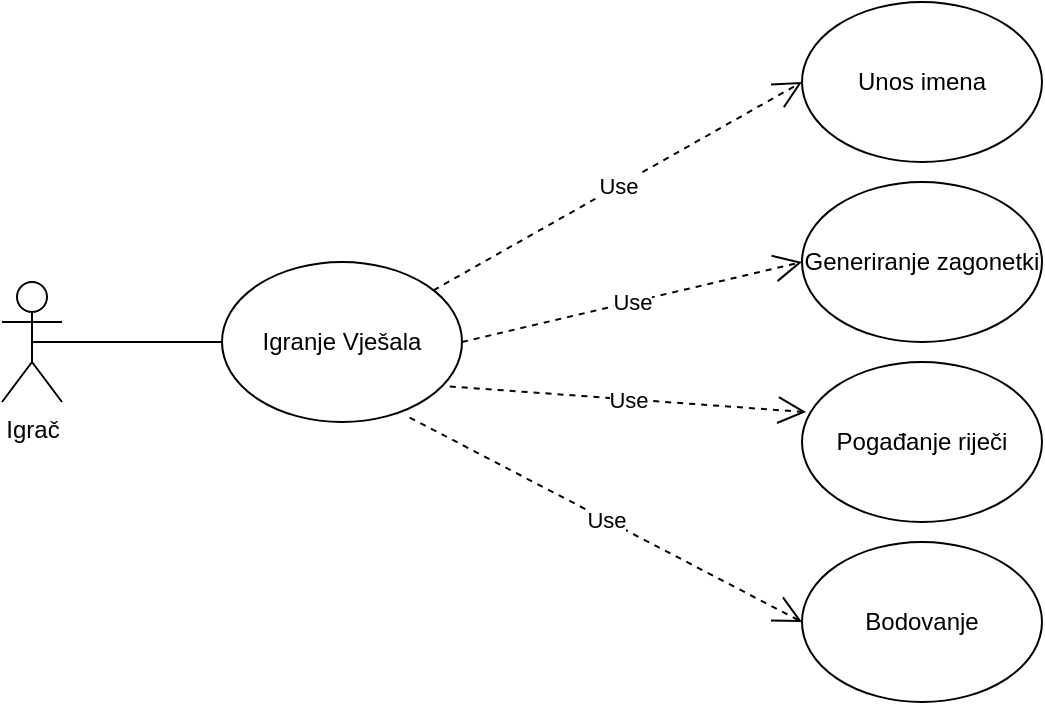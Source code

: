 <mxfile version="14.2.9" type="github" pages="9">
  <diagram id="t7AAfB5uRZc5TJ6AGRy_" name="UseCase: Igra Vješala">
    <mxGraphModel dx="1108" dy="1651" grid="1" gridSize="10" guides="1" tooltips="1" connect="1" arrows="1" fold="1" page="1" pageScale="1" pageWidth="827" pageHeight="1169" math="0" shadow="0">
      <root>
        <mxCell id="0" />
        <mxCell id="1" parent="0" />
        <mxCell id="uMafSdMmmjQVVe1kIT9z-1" value="Igrač&lt;br&gt;" style="shape=umlActor;verticalLabelPosition=bottom;verticalAlign=top;html=1;" parent="1" vertex="1">
          <mxGeometry x="60" y="-990" width="30" height="60" as="geometry" />
        </mxCell>
        <mxCell id="uMafSdMmmjQVVe1kIT9z-2" value="Igranje Vješala" style="ellipse;whiteSpace=wrap;html=1;" parent="1" vertex="1">
          <mxGeometry x="170" y="-1000" width="120" height="80" as="geometry" />
        </mxCell>
        <mxCell id="uMafSdMmmjQVVe1kIT9z-5" value="" style="endArrow=none;html=1;entryX=0;entryY=0.5;entryDx=0;entryDy=0;exitX=0.5;exitY=0.5;exitDx=0;exitDy=0;exitPerimeter=0;" parent="1" source="uMafSdMmmjQVVe1kIT9z-1" target="uMafSdMmmjQVVe1kIT9z-2" edge="1">
          <mxGeometry width="50" height="50" relative="1" as="geometry">
            <mxPoint x="180" y="-960" as="sourcePoint" />
            <mxPoint x="320" y="-850" as="targetPoint" />
          </mxGeometry>
        </mxCell>
        <mxCell id="uMafSdMmmjQVVe1kIT9z-6" value="Unos imena" style="ellipse;whiteSpace=wrap;html=1;" parent="1" vertex="1">
          <mxGeometry x="460" y="-1130" width="120" height="80" as="geometry" />
        </mxCell>
        <mxCell id="uMafSdMmmjQVVe1kIT9z-7" value="Generiranje zagonetki" style="ellipse;whiteSpace=wrap;html=1;" parent="1" vertex="1">
          <mxGeometry x="460" y="-1040" width="120" height="80" as="geometry" />
        </mxCell>
        <mxCell id="uMafSdMmmjQVVe1kIT9z-8" value="Pogađanje riječi" style="ellipse;whiteSpace=wrap;html=1;" parent="1" vertex="1">
          <mxGeometry x="460" y="-950" width="120" height="80" as="geometry" />
        </mxCell>
        <mxCell id="uMafSdMmmjQVVe1kIT9z-9" value="Bodovanje" style="ellipse;whiteSpace=wrap;html=1;" parent="1" vertex="1">
          <mxGeometry x="460" y="-860" width="120" height="80" as="geometry" />
        </mxCell>
        <mxCell id="uMafSdMmmjQVVe1kIT9z-11" value="Use" style="endArrow=open;endSize=12;dashed=1;html=1;exitX=1;exitY=0.5;exitDx=0;exitDy=0;entryX=0;entryY=0.5;entryDx=0;entryDy=0;" parent="1" source="uMafSdMmmjQVVe1kIT9z-2" target="uMafSdMmmjQVVe1kIT9z-7" edge="1">
          <mxGeometry width="160" relative="1" as="geometry">
            <mxPoint x="330" y="-930" as="sourcePoint" />
            <mxPoint x="490" y="-930" as="targetPoint" />
          </mxGeometry>
        </mxCell>
        <mxCell id="uMafSdMmmjQVVe1kIT9z-12" value="Use" style="endArrow=open;endSize=12;dashed=1;html=1;entryX=0;entryY=0.5;entryDx=0;entryDy=0;" parent="1" source="uMafSdMmmjQVVe1kIT9z-2" target="uMafSdMmmjQVVe1kIT9z-6" edge="1">
          <mxGeometry width="160" relative="1" as="geometry">
            <mxPoint x="330" y="-930" as="sourcePoint" />
            <mxPoint x="490" y="-930" as="targetPoint" />
          </mxGeometry>
        </mxCell>
        <mxCell id="uMafSdMmmjQVVe1kIT9z-13" value="Use" style="endArrow=open;endSize=12;dashed=1;html=1;exitX=0.949;exitY=0.778;exitDx=0;exitDy=0;exitPerimeter=0;entryX=0.017;entryY=0.313;entryDx=0;entryDy=0;entryPerimeter=0;" parent="1" source="uMafSdMmmjQVVe1kIT9z-2" target="uMafSdMmmjQVVe1kIT9z-8" edge="1">
          <mxGeometry width="160" relative="1" as="geometry">
            <mxPoint x="330" y="-930" as="sourcePoint" />
            <mxPoint x="490" y="-930" as="targetPoint" />
          </mxGeometry>
        </mxCell>
        <mxCell id="uMafSdMmmjQVVe1kIT9z-14" value="Use" style="endArrow=open;endSize=12;dashed=1;html=1;exitX=0.782;exitY=0.972;exitDx=0;exitDy=0;exitPerimeter=0;entryX=0;entryY=0.5;entryDx=0;entryDy=0;" parent="1" source="uMafSdMmmjQVVe1kIT9z-2" target="uMafSdMmmjQVVe1kIT9z-9" edge="1">
          <mxGeometry width="160" relative="1" as="geometry">
            <mxPoint x="330" y="-930" as="sourcePoint" />
            <mxPoint x="490" y="-930" as="targetPoint" />
          </mxGeometry>
        </mxCell>
      </root>
    </mxGraphModel>
  </diagram>
  <diagram id="A4QDlll-oGeCQvx7pcKY" name="Activity: Igranje Vješala">
    <mxGraphModel dx="1038" dy="580" grid="1" gridSize="10" guides="1" tooltips="1" connect="1" arrows="1" fold="1" page="1" pageScale="1" pageWidth="827" pageHeight="1169" math="0" shadow="0">
      <root>
        <mxCell id="Zv0s2zPi0mleXZcaLCtx-0" />
        <mxCell id="Zv0s2zPi0mleXZcaLCtx-1" parent="Zv0s2zPi0mleXZcaLCtx-0" />
        <mxCell id="Zv0s2zPi0mleXZcaLCtx-2" value="" style="ellipse;html=1;shape=startState;fillColor=#000000;strokeColor=#ff0000;" parent="Zv0s2zPi0mleXZcaLCtx-1" vertex="1">
          <mxGeometry x="310" y="30" width="30" height="30" as="geometry" />
        </mxCell>
        <mxCell id="Zv0s2zPi0mleXZcaLCtx-3" value="" style="edgeStyle=orthogonalEdgeStyle;html=1;verticalAlign=bottom;endArrow=open;endSize=8;strokeColor=#ff0000;" parent="Zv0s2zPi0mleXZcaLCtx-1" edge="1">
          <mxGeometry relative="1" as="geometry">
            <mxPoint x="325" y="110" as="targetPoint" />
            <mxPoint x="325" y="50" as="sourcePoint" />
          </mxGeometry>
        </mxCell>
        <mxCell id="Zv0s2zPi0mleXZcaLCtx-4" value="Unos imena" style="rounded=1;whiteSpace=wrap;html=1;arcSize=40;fontColor=#000000;fillColor=#ffffc0;strokeColor=#ff0000;" parent="Zv0s2zPi0mleXZcaLCtx-1" vertex="1">
          <mxGeometry x="265" y="110" width="120" height="40" as="geometry" />
        </mxCell>
        <mxCell id="Zv0s2zPi0mleXZcaLCtx-5" value="" style="edgeStyle=orthogonalEdgeStyle;html=1;verticalAlign=bottom;endArrow=open;endSize=8;strokeColor=#ff0000;" parent="Zv0s2zPi0mleXZcaLCtx-1" source="Zv0s2zPi0mleXZcaLCtx-4" edge="1">
          <mxGeometry relative="1" as="geometry">
            <mxPoint x="325" y="210" as="targetPoint" />
          </mxGeometry>
        </mxCell>
        <mxCell id="Zv0s2zPi0mleXZcaLCtx-6" value="Generiranje zagonetki" style="rounded=1;whiteSpace=wrap;html=1;arcSize=40;fontColor=#000000;fillColor=#ffffc0;strokeColor=#ff0000;" parent="Zv0s2zPi0mleXZcaLCtx-1" vertex="1">
          <mxGeometry x="265" y="210" width="120" height="40" as="geometry" />
        </mxCell>
        <mxCell id="Zv0s2zPi0mleXZcaLCtx-7" value="" style="edgeStyle=orthogonalEdgeStyle;html=1;verticalAlign=bottom;endArrow=open;endSize=8;strokeColor=#ff0000;" parent="Zv0s2zPi0mleXZcaLCtx-1" source="Zv0s2zPi0mleXZcaLCtx-6" edge="1">
          <mxGeometry relative="1" as="geometry">
            <mxPoint x="325" y="310" as="targetPoint" />
          </mxGeometry>
        </mxCell>
        <mxCell id="5e64gRpfo2R-UP8L5tnI-0" value="Pogađanje riječi" style="rounded=1;whiteSpace=wrap;html=1;arcSize=40;fontColor=#000000;fillColor=#ffffc0;strokeColor=#ff0000;" parent="Zv0s2zPi0mleXZcaLCtx-1" vertex="1">
          <mxGeometry x="265" y="310" width="120" height="40" as="geometry" />
        </mxCell>
        <mxCell id="5e64gRpfo2R-UP8L5tnI-1" value="" style="edgeStyle=orthogonalEdgeStyle;html=1;verticalAlign=bottom;endArrow=open;endSize=8;strokeColor=#ff0000;" parent="Zv0s2zPi0mleXZcaLCtx-1" source="5e64gRpfo2R-UP8L5tnI-0" edge="1">
          <mxGeometry relative="1" as="geometry">
            <mxPoint x="325" y="410" as="targetPoint" />
          </mxGeometry>
        </mxCell>
        <mxCell id="5e64gRpfo2R-UP8L5tnI-2" value="Igrač je pogodio sva slova" style="rhombus;whiteSpace=wrap;html=1;fillColor=#ffffc0;strokeColor=#ff0000;" parent="Zv0s2zPi0mleXZcaLCtx-1" vertex="1">
          <mxGeometry x="251.25" y="410" width="147.5" height="90" as="geometry" />
        </mxCell>
        <mxCell id="5e64gRpfo2R-UP8L5tnI-3" value="no" style="edgeStyle=orthogonalEdgeStyle;html=1;align=left;verticalAlign=bottom;endArrow=open;endSize=8;strokeColor=#ff0000;" parent="Zv0s2zPi0mleXZcaLCtx-1" source="5e64gRpfo2R-UP8L5tnI-2" edge="1">
          <mxGeometry x="-1" relative="1" as="geometry">
            <mxPoint x="450" y="455" as="targetPoint" />
          </mxGeometry>
        </mxCell>
        <mxCell id="5e64gRpfo2R-UP8L5tnI-4" value="yes" style="edgeStyle=orthogonalEdgeStyle;html=1;align=left;verticalAlign=top;endArrow=open;endSize=8;strokeColor=#ff0000;" parent="Zv0s2zPi0mleXZcaLCtx-1" source="5e64gRpfo2R-UP8L5tnI-2" edge="1">
          <mxGeometry x="-1" relative="1" as="geometry">
            <mxPoint x="325" y="530" as="targetPoint" />
          </mxGeometry>
        </mxCell>
        <mxCell id="TKq9qSUuUsBXnSqAV_0W-1" value="Bodovanje" style="rounded=1;whiteSpace=wrap;html=1;arcSize=40;fontColor=#000000;fillColor=#ffffc0;strokeColor=#ff0000;" parent="Zv0s2zPi0mleXZcaLCtx-1" vertex="1">
          <mxGeometry x="267.5" y="530" width="120" height="40" as="geometry" />
        </mxCell>
        <mxCell id="TKq9qSUuUsBXnSqAV_0W-2" value="" style="edgeStyle=orthogonalEdgeStyle;html=1;verticalAlign=bottom;endArrow=open;endSize=8;strokeColor=#ff0000;" parent="Zv0s2zPi0mleXZcaLCtx-1" source="TKq9qSUuUsBXnSqAV_0W-1" edge="1">
          <mxGeometry relative="1" as="geometry">
            <mxPoint x="327.5" y="630" as="targetPoint" />
          </mxGeometry>
        </mxCell>
        <mxCell id="TKq9qSUuUsBXnSqAV_0W-3" value="" style="ellipse;html=1;shape=endState;fillColor=#000000;strokeColor=#ff0000;" parent="Zv0s2zPi0mleXZcaLCtx-1" vertex="1">
          <mxGeometry x="312.5" y="630" width="30" height="30" as="geometry" />
        </mxCell>
        <mxCell id="TKq9qSUuUsBXnSqAV_0W-6" value="Nastavak igre" style="rounded=1;whiteSpace=wrap;html=1;arcSize=40;fontColor=#000000;fillColor=#ffffc0;strokeColor=#ff0000;" parent="Zv0s2zPi0mleXZcaLCtx-1" vertex="1">
          <mxGeometry x="450" y="440" width="120" height="40" as="geometry" />
        </mxCell>
        <mxCell id="TKq9qSUuUsBXnSqAV_0W-7" value="" style="edgeStyle=orthogonalEdgeStyle;html=1;verticalAlign=bottom;endArrow=open;endSize=8;strokeColor=#ff0000;" parent="Zv0s2zPi0mleXZcaLCtx-1" source="TKq9qSUuUsBXnSqAV_0W-6" edge="1">
          <mxGeometry relative="1" as="geometry">
            <mxPoint x="250" y="460" as="targetPoint" />
            <Array as="points">
              <mxPoint x="510" y="680" />
              <mxPoint x="180" y="680" />
              <mxPoint x="180" y="460" />
            </Array>
          </mxGeometry>
        </mxCell>
        <mxCell id="keYMumd1XY0r4O38rUdy-0" style="edgeStyle=orthogonalEdgeStyle;rounded=0;orthogonalLoop=1;jettySize=auto;html=1;exitX=0.5;exitY=1;exitDx=0;exitDy=0;" parent="Zv0s2zPi0mleXZcaLCtx-1" source="Zv0s2zPi0mleXZcaLCtx-2" target="Zv0s2zPi0mleXZcaLCtx-2" edge="1">
          <mxGeometry relative="1" as="geometry" />
        </mxCell>
      </root>
    </mxGraphModel>
  </diagram>
  <diagram id="lLZ3rtmIU1pkREQOlgfz" name="Activity: Unos imena">
    <mxGraphModel dx="1038" dy="580" grid="1" gridSize="10" guides="1" tooltips="1" connect="1" arrows="1" fold="1" page="1" pageScale="1" pageWidth="827" pageHeight="1169" math="0" shadow="0">
      <root>
        <mxCell id="8glMOwJfJuNUVCbfL2xH-0" />
        <mxCell id="8glMOwJfJuNUVCbfL2xH-1" parent="8glMOwJfJuNUVCbfL2xH-0" />
        <mxCell id="8glMOwJfJuNUVCbfL2xH-2" value="" style="ellipse;html=1;shape=startState;fillColor=#000000;strokeColor=#ff0000;" parent="8glMOwJfJuNUVCbfL2xH-1" vertex="1">
          <mxGeometry x="300" y="20" width="30" height="30" as="geometry" />
        </mxCell>
        <mxCell id="8glMOwJfJuNUVCbfL2xH-3" value="" style="edgeStyle=orthogonalEdgeStyle;html=1;verticalAlign=bottom;endArrow=open;endSize=8;strokeColor=#ff0000;" parent="8glMOwJfJuNUVCbfL2xH-1" edge="1">
          <mxGeometry relative="1" as="geometry">
            <mxPoint x="315" y="110" as="targetPoint" />
            <mxPoint x="315" y="40" as="sourcePoint" />
          </mxGeometry>
        </mxCell>
        <mxCell id="8glMOwJfJuNUVCbfL2xH-4" value="Sustav prikaže unos imena" style="rounded=1;whiteSpace=wrap;html=1;arcSize=40;fontColor=#000000;fillColor=#ffffc0;strokeColor=#ff0000;" parent="8glMOwJfJuNUVCbfL2xH-1" vertex="1">
          <mxGeometry x="255" y="110" width="120" height="40" as="geometry" />
        </mxCell>
        <mxCell id="8glMOwJfJuNUVCbfL2xH-5" value="" style="edgeStyle=orthogonalEdgeStyle;html=1;verticalAlign=bottom;endArrow=open;endSize=8;strokeColor=#ff0000;" parent="8glMOwJfJuNUVCbfL2xH-1" source="8glMOwJfJuNUVCbfL2xH-4" edge="1">
          <mxGeometry relative="1" as="geometry">
            <mxPoint x="315" y="210" as="targetPoint" />
          </mxGeometry>
        </mxCell>
        <mxCell id="8glMOwJfJuNUVCbfL2xH-6" value="Igrač unese ime" style="rounded=1;whiteSpace=wrap;html=1;arcSize=40;fontColor=#000000;fillColor=#ffffc0;strokeColor=#ff0000;" parent="8glMOwJfJuNUVCbfL2xH-1" vertex="1">
          <mxGeometry x="255" y="210" width="120" height="40" as="geometry" />
        </mxCell>
        <mxCell id="8glMOwJfJuNUVCbfL2xH-7" value="" style="edgeStyle=orthogonalEdgeStyle;html=1;verticalAlign=bottom;endArrow=open;endSize=8;strokeColor=#ff0000;" parent="8glMOwJfJuNUVCbfL2xH-1" source="8glMOwJfJuNUVCbfL2xH-6" edge="1">
          <mxGeometry relative="1" as="geometry">
            <mxPoint x="315" y="310" as="targetPoint" />
          </mxGeometry>
        </mxCell>
        <mxCell id="8glMOwJfJuNUVCbfL2xH-8" value="Sustav provjeri valjanost unosa" style="rounded=1;whiteSpace=wrap;html=1;arcSize=40;fontColor=#000000;fillColor=#ffffc0;strokeColor=#ff0000;" parent="8glMOwJfJuNUVCbfL2xH-1" vertex="1">
          <mxGeometry x="255" y="310" width="120" height="40" as="geometry" />
        </mxCell>
        <mxCell id="8glMOwJfJuNUVCbfL2xH-9" value="" style="edgeStyle=orthogonalEdgeStyle;html=1;verticalAlign=bottom;endArrow=open;endSize=8;strokeColor=#ff0000;" parent="8glMOwJfJuNUVCbfL2xH-1" source="8glMOwJfJuNUVCbfL2xH-8" edge="1">
          <mxGeometry relative="1" as="geometry">
            <mxPoint x="315" y="410" as="targetPoint" />
          </mxGeometry>
        </mxCell>
        <mxCell id="8glMOwJfJuNUVCbfL2xH-10" value="Valjanost imena" style="rhombus;whiteSpace=wrap;html=1;fillColor=#ffffc0;strokeColor=#ff0000;" parent="8glMOwJfJuNUVCbfL2xH-1" vertex="1">
          <mxGeometry x="250" y="410" width="130" height="60" as="geometry" />
        </mxCell>
        <mxCell id="8glMOwJfJuNUVCbfL2xH-11" value="no" style="edgeStyle=orthogonalEdgeStyle;html=1;align=left;verticalAlign=bottom;endArrow=open;endSize=8;strokeColor=#ff0000;entryX=1;entryY=0.25;entryDx=0;entryDy=0;" parent="8glMOwJfJuNUVCbfL2xH-1" source="8glMOwJfJuNUVCbfL2xH-10" target="8glMOwJfJuNUVCbfL2xH-4" edge="1">
          <mxGeometry x="-1" relative="1" as="geometry">
            <mxPoint x="480" y="124" as="targetPoint" />
            <Array as="points">
              <mxPoint x="470" y="440" />
              <mxPoint x="470" y="120" />
            </Array>
          </mxGeometry>
        </mxCell>
        <mxCell id="8glMOwJfJuNUVCbfL2xH-12" value="yes" style="edgeStyle=orthogonalEdgeStyle;html=1;align=left;verticalAlign=top;endArrow=open;endSize=8;strokeColor=#ff0000;" parent="8glMOwJfJuNUVCbfL2xH-1" source="8glMOwJfJuNUVCbfL2xH-10" edge="1">
          <mxGeometry x="-1" relative="1" as="geometry">
            <mxPoint x="315" y="530" as="targetPoint" />
          </mxGeometry>
        </mxCell>
        <mxCell id="8glMOwJfJuNUVCbfL2xH-13" value="Igra postavi korisnika" style="rounded=1;whiteSpace=wrap;html=1;arcSize=40;fontColor=#000000;fillColor=#ffffc0;strokeColor=#ff0000;" parent="8glMOwJfJuNUVCbfL2xH-1" vertex="1">
          <mxGeometry x="255" y="530" width="120" height="40" as="geometry" />
        </mxCell>
        <mxCell id="8glMOwJfJuNUVCbfL2xH-14" value="" style="edgeStyle=orthogonalEdgeStyle;html=1;verticalAlign=bottom;endArrow=open;endSize=8;strokeColor=#ff0000;" parent="8glMOwJfJuNUVCbfL2xH-1" source="8glMOwJfJuNUVCbfL2xH-13" edge="1">
          <mxGeometry relative="1" as="geometry">
            <mxPoint x="315" y="630" as="targetPoint" />
          </mxGeometry>
        </mxCell>
        <mxCell id="8glMOwJfJuNUVCbfL2xH-15" value="" style="ellipse;html=1;shape=endState;fillColor=#000000;strokeColor=#ff0000;" parent="8glMOwJfJuNUVCbfL2xH-1" vertex="1">
          <mxGeometry x="300" y="630" width="30" height="30" as="geometry" />
        </mxCell>
      </root>
    </mxGraphModel>
  </diagram>
  <diagram id="DXntMrccITSF2kXupRxk" name="Activity: Generiranje zagonetki">
    <mxGraphModel dx="1038" dy="580" grid="1" gridSize="10" guides="1" tooltips="1" connect="1" arrows="1" fold="1" page="1" pageScale="1" pageWidth="827" pageHeight="1169" math="0" shadow="0">
      <root>
        <mxCell id="krG-ufowRGtU0hnai8Vx-0" />
        <mxCell id="krG-ufowRGtU0hnai8Vx-1" parent="krG-ufowRGtU0hnai8Vx-0" />
        <mxCell id="krG-ufowRGtU0hnai8Vx-2" value="" style="ellipse;html=1;shape=endState;fillColor=#000000;strokeColor=#ff0000;" parent="krG-ufowRGtU0hnai8Vx-1" vertex="1">
          <mxGeometry x="365" y="40" width="30" height="30" as="geometry" />
        </mxCell>
        <mxCell id="O4cbk9dbyA0JluWbLkqz-0" value="" style="edgeStyle=orthogonalEdgeStyle;rounded=0;orthogonalLoop=1;jettySize=auto;html=1;" parent="krG-ufowRGtU0hnai8Vx-1" source="krG-ufowRGtU0hnai8Vx-3" target="p_5qRxw7ErOW9D0is9Pn-0" edge="1">
          <mxGeometry relative="1" as="geometry" />
        </mxCell>
        <mxCell id="krG-ufowRGtU0hnai8Vx-3" value="Random se generira zagonetka" style="rounded=1;whiteSpace=wrap;html=1;arcSize=40;fontColor=#000000;fillColor=#ffffc0;strokeColor=#ff0000;" parent="krG-ufowRGtU0hnai8Vx-1" vertex="1">
          <mxGeometry x="320" y="140" width="120" height="40" as="geometry" />
        </mxCell>
        <mxCell id="krG-ufowRGtU0hnai8Vx-4" value="" style="edgeStyle=orthogonalEdgeStyle;html=1;verticalAlign=bottom;endArrow=open;endSize=8;strokeColor=#ff0000;" parent="krG-ufowRGtU0hnai8Vx-1" source="krG-ufowRGtU0hnai8Vx-3" edge="1">
          <mxGeometry relative="1" as="geometry">
            <mxPoint x="380" y="240" as="targetPoint" />
            <Array as="points">
              <mxPoint x="380" y="230" />
            </Array>
          </mxGeometry>
        </mxCell>
        <mxCell id="p_5qRxw7ErOW9D0is9Pn-0" value="Igraču se prikaže zagonetka" style="rounded=1;whiteSpace=wrap;html=1;arcSize=40;fontColor=#000000;fillColor=#ffffc0;strokeColor=#ff0000;" parent="krG-ufowRGtU0hnai8Vx-1" vertex="1">
          <mxGeometry x="320" y="240" width="120" height="40" as="geometry" />
        </mxCell>
        <mxCell id="p_5qRxw7ErOW9D0is9Pn-1" value="" style="edgeStyle=orthogonalEdgeStyle;html=1;verticalAlign=bottom;endArrow=open;endSize=8;strokeColor=#ff0000;" parent="krG-ufowRGtU0hnai8Vx-1" source="p_5qRxw7ErOW9D0is9Pn-0" edge="1">
          <mxGeometry relative="1" as="geometry">
            <mxPoint x="380" y="340" as="targetPoint" />
          </mxGeometry>
        </mxCell>
        <mxCell id="p_5qRxw7ErOW9D0is9Pn-2" value="" style="ellipse;html=1;shape=endState;fillColor=#000000;strokeColor=#ff0000;" parent="krG-ufowRGtU0hnai8Vx-1" vertex="1">
          <mxGeometry x="365" y="340" width="30" height="30" as="geometry" />
        </mxCell>
        <mxCell id="O4cbk9dbyA0JluWbLkqz-2" value="" style="edgeStyle=orthogonalEdgeStyle;html=1;verticalAlign=bottom;endArrow=open;endSize=8;strokeColor=#ff0000;exitX=0.5;exitY=1;exitDx=0;exitDy=0;" parent="krG-ufowRGtU0hnai8Vx-1" source="krG-ufowRGtU0hnai8Vx-2" edge="1">
          <mxGeometry relative="1" as="geometry">
            <mxPoint x="379.5" y="140" as="targetPoint" />
            <Array as="points">
              <mxPoint x="380" y="130" />
            </Array>
            <mxPoint x="379.5" y="80" as="sourcePoint" />
          </mxGeometry>
        </mxCell>
      </root>
    </mxGraphModel>
  </diagram>
  <diagram id="v5RKoNMn4YD1xQ0Edqm3" name="Activity: Pogađanje riječi">
    <mxGraphModel dx="1038" dy="580" grid="1" gridSize="10" guides="1" tooltips="1" connect="1" arrows="1" fold="1" page="1" pageScale="1" pageWidth="827" pageHeight="1169" math="0" shadow="0">
      <root>
        <mxCell id="pQWPrRYoLJMenO-4x-RL-0" />
        <mxCell id="pQWPrRYoLJMenO-4x-RL-1" parent="pQWPrRYoLJMenO-4x-RL-0" />
        <mxCell id="PLRM1VCSRUN1PJNMYGaR-2" value="" style="edgeStyle=orthogonalEdgeStyle;rounded=0;orthogonalLoop=1;jettySize=auto;html=1;" parent="pQWPrRYoLJMenO-4x-RL-1" target="pQWPrRYoLJMenO-4x-RL-4" edge="1">
          <mxGeometry relative="1" as="geometry">
            <mxPoint x="399" y="120" as="sourcePoint" />
          </mxGeometry>
        </mxCell>
        <mxCell id="pQWPrRYoLJMenO-4x-RL-2" value="" style="ellipse;html=1;shape=startState;fillColor=#000000;strokeColor=#ff0000;" parent="pQWPrRYoLJMenO-4x-RL-1" vertex="1">
          <mxGeometry x="384" y="90" width="30" height="30" as="geometry" />
        </mxCell>
        <mxCell id="pQWPrRYoLJMenO-4x-RL-3" value="" style="edgeStyle=orthogonalEdgeStyle;html=1;verticalAlign=bottom;endArrow=open;endSize=8;strokeColor=#ff0000;" parent="pQWPrRYoLJMenO-4x-RL-1" source="pQWPrRYoLJMenO-4x-RL-2" edge="1">
          <mxGeometry relative="1" as="geometry">
            <mxPoint x="399" y="170" as="targetPoint" />
            <Array as="points">
              <mxPoint x="399" y="140" />
              <mxPoint x="399" y="140" />
            </Array>
          </mxGeometry>
        </mxCell>
        <mxCell id="pQWPrRYoLJMenO-4x-RL-4" value="Sustav prikaže zagonetku i duljinu riječi" style="rounded=1;whiteSpace=wrap;html=1;arcSize=40;fontColor=#000000;fillColor=#ffffc0;strokeColor=#ff0000;" parent="pQWPrRYoLJMenO-4x-RL-1" vertex="1">
          <mxGeometry x="339" y="170" width="120" height="40" as="geometry" />
        </mxCell>
        <mxCell id="pQWPrRYoLJMenO-4x-RL-5" value="" style="edgeStyle=orthogonalEdgeStyle;html=1;verticalAlign=bottom;endArrow=open;endSize=8;strokeColor=#ff0000;" parent="pQWPrRYoLJMenO-4x-RL-1" source="pQWPrRYoLJMenO-4x-RL-4" edge="1">
          <mxGeometry relative="1" as="geometry">
            <mxPoint x="399" y="270" as="targetPoint" />
          </mxGeometry>
        </mxCell>
        <mxCell id="pQWPrRYoLJMenO-4x-RL-6" value="Igrač pogađa slovo" style="rounded=1;whiteSpace=wrap;html=1;arcSize=40;fontColor=#000000;fillColor=#ffffc0;strokeColor=#ff0000;" parent="pQWPrRYoLJMenO-4x-RL-1" vertex="1">
          <mxGeometry x="339" y="270" width="120" height="40" as="geometry" />
        </mxCell>
        <mxCell id="pQWPrRYoLJMenO-4x-RL-7" value="" style="edgeStyle=orthogonalEdgeStyle;html=1;verticalAlign=bottom;endArrow=open;endSize=8;strokeColor=#ff0000;" parent="pQWPrRYoLJMenO-4x-RL-1" source="pQWPrRYoLJMenO-4x-RL-6" edge="1">
          <mxGeometry relative="1" as="geometry">
            <mxPoint x="399" y="370" as="targetPoint" />
          </mxGeometry>
        </mxCell>
        <mxCell id="pQWPrRYoLJMenO-4x-RL-8" value="Igrač je pogodio slovo" style="rhombus;whiteSpace=wrap;html=1;fillColor=#ffffc0;strokeColor=#ff0000;" parent="pQWPrRYoLJMenO-4x-RL-1" vertex="1">
          <mxGeometry x="349" y="370" width="100" height="60" as="geometry" />
        </mxCell>
        <mxCell id="pQWPrRYoLJMenO-4x-RL-9" value="no" style="edgeStyle=orthogonalEdgeStyle;html=1;align=left;verticalAlign=bottom;endArrow=open;endSize=8;strokeColor=#ff0000;" parent="pQWPrRYoLJMenO-4x-RL-1" source="pQWPrRYoLJMenO-4x-RL-8" edge="1">
          <mxGeometry x="-1" relative="1" as="geometry">
            <mxPoint x="540" y="390" as="targetPoint" />
          </mxGeometry>
        </mxCell>
        <mxCell id="pQWPrRYoLJMenO-4x-RL-10" value="yes" style="edgeStyle=orthogonalEdgeStyle;html=1;align=left;verticalAlign=top;endArrow=open;endSize=8;strokeColor=#ff0000;" parent="pQWPrRYoLJMenO-4x-RL-1" source="pQWPrRYoLJMenO-4x-RL-8" edge="1">
          <mxGeometry x="-1" relative="1" as="geometry">
            <mxPoint x="400" y="470" as="targetPoint" />
          </mxGeometry>
        </mxCell>
        <mxCell id="pQWPrRYoLJMenO-4x-RL-13" value="Igrač je ostavario 6 grešaka" style="rhombus;whiteSpace=wrap;html=1;fillColor=#ffffc0;strokeColor=#ff0000;" parent="pQWPrRYoLJMenO-4x-RL-1" vertex="1">
          <mxGeometry x="540" y="350" width="90" height="80" as="geometry" />
        </mxCell>
        <mxCell id="pQWPrRYoLJMenO-4x-RL-14" value="no" style="edgeStyle=orthogonalEdgeStyle;html=1;align=left;verticalAlign=bottom;endArrow=open;endSize=8;strokeColor=#ff0000;" parent="pQWPrRYoLJMenO-4x-RL-1" source="pQWPrRYoLJMenO-4x-RL-13" edge="1">
          <mxGeometry x="-1" relative="1" as="geometry">
            <mxPoint x="460" y="290" as="targetPoint" />
            <Array as="points">
              <mxPoint x="680" y="390" />
              <mxPoint x="680" y="290" />
            </Array>
          </mxGeometry>
        </mxCell>
        <mxCell id="pQWPrRYoLJMenO-4x-RL-15" value="yes" style="edgeStyle=orthogonalEdgeStyle;html=1;align=left;verticalAlign=top;endArrow=open;endSize=8;strokeColor=#ff0000;entryX=0.5;entryY=0;entryDx=0;entryDy=0;" parent="pQWPrRYoLJMenO-4x-RL-1" source="pQWPrRYoLJMenO-4x-RL-13" target="pQWPrRYoLJMenO-4x-RL-17" edge="1">
          <mxGeometry x="-1" relative="1" as="geometry">
            <mxPoint x="580" y="470" as="targetPoint" />
          </mxGeometry>
        </mxCell>
        <mxCell id="pQWPrRYoLJMenO-4x-RL-17" value="" style="ellipse;html=1;shape=endState;fillColor=#000000;strokeColor=#ff0000;" parent="pQWPrRYoLJMenO-4x-RL-1" vertex="1">
          <mxGeometry x="570" y="550" width="30" height="30" as="geometry" />
        </mxCell>
        <mxCell id="pQWPrRYoLJMenO-4x-RL-18" value="igrač pogodio riječ" style="rhombus;whiteSpace=wrap;html=1;fillColor=#ffffc0;strokeColor=#ff0000;" parent="pQWPrRYoLJMenO-4x-RL-1" vertex="1">
          <mxGeometry x="360" y="470" width="80" height="55" as="geometry" />
        </mxCell>
        <mxCell id="pQWPrRYoLJMenO-4x-RL-19" value="no" style="edgeStyle=orthogonalEdgeStyle;html=1;align=left;verticalAlign=bottom;endArrow=open;endSize=8;strokeColor=#ff0000;entryX=0;entryY=0.5;entryDx=0;entryDy=0;" parent="pQWPrRYoLJMenO-4x-RL-1" source="pQWPrRYoLJMenO-4x-RL-18" target="pQWPrRYoLJMenO-4x-RL-6" edge="1">
          <mxGeometry x="-0.862" relative="1" as="geometry">
            <mxPoint x="270" y="290" as="targetPoint" />
            <Array as="points">
              <mxPoint x="300" y="498" />
              <mxPoint x="300" y="290" />
            </Array>
            <mxPoint as="offset" />
          </mxGeometry>
        </mxCell>
        <mxCell id="pQWPrRYoLJMenO-4x-RL-20" value="yes" style="edgeStyle=orthogonalEdgeStyle;html=1;align=left;verticalAlign=top;endArrow=open;endSize=8;strokeColor=#ff0000;" parent="pQWPrRYoLJMenO-4x-RL-1" source="pQWPrRYoLJMenO-4x-RL-18" edge="1">
          <mxGeometry x="-1" y="-10" relative="1" as="geometry">
            <mxPoint x="400" y="570" as="targetPoint" />
            <mxPoint x="10" y="-10" as="offset" />
          </mxGeometry>
        </mxCell>
        <mxCell id="pQWPrRYoLJMenO-4x-RL-22" value="Ispis ostvarenih bodova" style="rounded=1;whiteSpace=wrap;html=1;arcSize=40;fontColor=#000000;fillColor=#ffffc0;strokeColor=#ff0000;" parent="pQWPrRYoLJMenO-4x-RL-1" vertex="1">
          <mxGeometry x="340" y="580" width="120" height="40" as="geometry" />
        </mxCell>
        <mxCell id="pQWPrRYoLJMenO-4x-RL-23" value="" style="edgeStyle=orthogonalEdgeStyle;html=1;verticalAlign=bottom;endArrow=open;endSize=8;strokeColor=#ff0000;entryX=0;entryY=0.5;entryDx=0;entryDy=0;" parent="pQWPrRYoLJMenO-4x-RL-1" source="pQWPrRYoLJMenO-4x-RL-22" target="pQWPrRYoLJMenO-4x-RL-17" edge="1">
          <mxGeometry relative="1" as="geometry">
            <mxPoint x="530" y="701" as="targetPoint" />
            <Array as="points">
              <mxPoint x="400" y="640" />
              <mxPoint x="530" y="640" />
              <mxPoint x="530" y="565" />
            </Array>
          </mxGeometry>
        </mxCell>
      </root>
    </mxGraphModel>
  </diagram>
  <diagram id="-vGzhyjU4xxyUd9wYPJS" name="Activity: Bodovanje">
    <mxGraphModel dx="1038" dy="580" grid="1" gridSize="10" guides="1" tooltips="1" connect="1" arrows="1" fold="1" page="1" pageScale="1" pageWidth="827" pageHeight="1169" math="0" shadow="0">
      <root>
        <mxCell id="kJpD3P7xj_tBXJAkQ2O7-0" />
        <mxCell id="kJpD3P7xj_tBXJAkQ2O7-1" parent="kJpD3P7xj_tBXJAkQ2O7-0" />
        <mxCell id="kJpD3P7xj_tBXJAkQ2O7-2" value="" style="ellipse;html=1;shape=startState;fillColor=#000000;strokeColor=#ff0000;" parent="kJpD3P7xj_tBXJAkQ2O7-1" vertex="1">
          <mxGeometry x="379" y="70" width="30" height="30" as="geometry" />
        </mxCell>
        <mxCell id="kJpD3P7xj_tBXJAkQ2O7-3" value="" style="edgeStyle=orthogonalEdgeStyle;html=1;verticalAlign=bottom;endArrow=open;endSize=8;strokeColor=#ff0000;entryX=0.5;entryY=0;entryDx=0;entryDy=0;" parent="kJpD3P7xj_tBXJAkQ2O7-1" source="kJpD3P7xj_tBXJAkQ2O7-2" target="kJpD3P7xj_tBXJAkQ2O7-10" edge="1">
          <mxGeometry relative="1" as="geometry">
            <mxPoint x="389" y="240" as="targetPoint" />
            <Array as="points">
              <mxPoint x="394" y="130" />
              <mxPoint x="394" y="130" />
            </Array>
          </mxGeometry>
        </mxCell>
        <mxCell id="kJpD3P7xj_tBXJAkQ2O7-10" value="Igrač je pogodio slovo" style="rhombus;whiteSpace=wrap;html=1;fillColor=#ffffc0;strokeColor=#ff0000;" parent="kJpD3P7xj_tBXJAkQ2O7-1" vertex="1">
          <mxGeometry x="349" y="270" width="90" height="60" as="geometry" />
        </mxCell>
        <mxCell id="kJpD3P7xj_tBXJAkQ2O7-11" value="no" style="edgeStyle=orthogonalEdgeStyle;html=1;align=left;verticalAlign=bottom;endArrow=open;endSize=8;strokeColor=#ff0000;" parent="kJpD3P7xj_tBXJAkQ2O7-1" source="kJpD3P7xj_tBXJAkQ2O7-10" edge="1">
          <mxGeometry x="-1" relative="1" as="geometry">
            <mxPoint x="529" y="300" as="targetPoint" />
          </mxGeometry>
        </mxCell>
        <mxCell id="kJpD3P7xj_tBXJAkQ2O7-12" value="yes" style="edgeStyle=orthogonalEdgeStyle;html=1;align=left;verticalAlign=top;endArrow=open;endSize=8;strokeColor=#ff0000;entryX=0.5;entryY=0;entryDx=0;entryDy=0;" parent="kJpD3P7xj_tBXJAkQ2O7-1" source="kJpD3P7xj_tBXJAkQ2O7-10" target="kJpD3P7xj_tBXJAkQ2O7-17" edge="1">
          <mxGeometry x="-1" relative="1" as="geometry">
            <mxPoint x="394" y="370" as="targetPoint" />
          </mxGeometry>
        </mxCell>
        <mxCell id="kJpD3P7xj_tBXJAkQ2O7-17" value="Igrač je pogodio sva slova" style="rhombus;whiteSpace=wrap;html=1;fillColor=#ffffc0;strokeColor=#ff0000;" parent="kJpD3P7xj_tBXJAkQ2O7-1" vertex="1">
          <mxGeometry x="354" y="380" width="80" height="60" as="geometry" />
        </mxCell>
        <mxCell id="kJpD3P7xj_tBXJAkQ2O7-18" value="no" style="edgeStyle=orthogonalEdgeStyle;html=1;align=left;verticalAlign=bottom;endArrow=open;endSize=8;strokeColor=#ff0000;entryX=0;entryY=0.5;entryDx=0;entryDy=0;" parent="kJpD3P7xj_tBXJAkQ2O7-1" source="kJpD3P7xj_tBXJAkQ2O7-17" target="kJpD3P7xj_tBXJAkQ2O7-10" edge="1">
          <mxGeometry x="-1" y="-10" relative="1" as="geometry">
            <mxPoint x="329" y="300" as="targetPoint" />
            <Array as="points">
              <mxPoint x="229" y="410" />
              <mxPoint x="229" y="300" />
            </Array>
            <mxPoint as="offset" />
          </mxGeometry>
        </mxCell>
        <mxCell id="kJpD3P7xj_tBXJAkQ2O7-19" value="yes" style="edgeStyle=orthogonalEdgeStyle;html=1;align=left;verticalAlign=top;endArrow=open;endSize=8;strokeColor=#ff0000;" parent="kJpD3P7xj_tBXJAkQ2O7-1" source="kJpD3P7xj_tBXJAkQ2O7-17" edge="1">
          <mxGeometry x="-1" relative="1" as="geometry">
            <mxPoint x="389" y="480" as="targetPoint" />
          </mxGeometry>
        </mxCell>
        <mxCell id="kJpD3P7xj_tBXJAkQ2O7-20" value="" style="ellipse;html=1;shape=endState;fillColor=#000000;strokeColor=#ff0000;" parent="kJpD3P7xj_tBXJAkQ2O7-1" vertex="1">
          <mxGeometry x="374" y="480" width="30" height="30" as="geometry" />
        </mxCell>
        <mxCell id="kJpD3P7xj_tBXJAkQ2O7-21" value="Broj bodova jse za 1 i provjerava se je li 0" style="rhombus;whiteSpace=wrap;html=1;fillColor=#ffffc0;strokeColor=#ff0000;" parent="kJpD3P7xj_tBXJAkQ2O7-1" vertex="1">
          <mxGeometry x="529" y="260" width="90" height="80" as="geometry" />
        </mxCell>
        <mxCell id="kJpD3P7xj_tBXJAkQ2O7-22" value="no" style="edgeStyle=orthogonalEdgeStyle;html=1;align=left;verticalAlign=bottom;endArrow=open;endSize=8;strokeColor=#ff0000;entryX=0;entryY=0.5;entryDx=0;entryDy=0;" parent="kJpD3P7xj_tBXJAkQ2O7-1" source="kJpD3P7xj_tBXJAkQ2O7-21" target="kJpD3P7xj_tBXJAkQ2O7-10" edge="1">
          <mxGeometry x="-1" relative="1" as="geometry">
            <mxPoint x="349" y="270" as="targetPoint" />
            <Array as="points">
              <mxPoint x="730" y="300" />
              <mxPoint x="730" y="540" />
              <mxPoint x="160" y="540" />
              <mxPoint x="160" y="270" />
              <mxPoint x="349" y="270" />
            </Array>
          </mxGeometry>
        </mxCell>
        <mxCell id="kJpD3P7xj_tBXJAkQ2O7-23" value="yes" style="edgeStyle=orthogonalEdgeStyle;html=1;align=left;verticalAlign=top;endArrow=open;endSize=8;strokeColor=#ff0000;entryX=1;entryY=0.5;entryDx=0;entryDy=0;" parent="kJpD3P7xj_tBXJAkQ2O7-1" source="kJpD3P7xj_tBXJAkQ2O7-21" target="kJpD3P7xj_tBXJAkQ2O7-20" edge="1">
          <mxGeometry x="-1" relative="1" as="geometry">
            <mxPoint x="549" y="500" as="targetPoint" />
            <Array as="points">
              <mxPoint x="574" y="495" />
            </Array>
          </mxGeometry>
        </mxCell>
      </root>
    </mxGraphModel>
  </diagram>
  <diagram id="mWtvQ6kEYjz8tR1Wci99" name="Dijagram klasa arhitekture Igre Vješala">
    <mxGraphModel dx="1038" dy="1749" grid="1" gridSize="10" guides="1" tooltips="1" connect="1" arrows="1" fold="1" page="1" pageScale="1" pageWidth="827" pageHeight="1169" math="0" shadow="0">
      <root>
        <mxCell id="Ckduz7qMlGHqTH-XJJHd-0" />
        <mxCell id="Ckduz7qMlGHqTH-XJJHd-1" parent="Ckduz7qMlGHqTH-XJJHd-0" />
        <mxCell id="0ZQxATCzyCgOZJlGyqI3-18" value="«Model»&lt;br&gt;&lt;b&gt;Riječ&lt;/b&gt;" style="html=1;startSize=30;" parent="Ckduz7qMlGHqTH-XJJHd-1" vertex="1">
          <mxGeometry x="60" y="-1150" width="110" height="50" as="geometry" />
        </mxCell>
        <mxCell id="ljAL6l2xJ3pAviEZMArT-0" style="edgeStyle=orthogonalEdgeStyle;rounded=0;orthogonalLoop=1;jettySize=auto;html=1;exitX=0.5;exitY=0;exitDx=0;exitDy=0;entryX=1;entryY=0.5;entryDx=0;entryDy=0;" parent="Ckduz7qMlGHqTH-XJJHd-1" source="0ZQxATCzyCgOZJlGyqI3-20" target="0ZQxATCzyCgOZJlGyqI3-18" edge="1">
          <mxGeometry relative="1" as="geometry">
            <Array as="points">
              <mxPoint x="385" y="-1125" />
            </Array>
          </mxGeometry>
        </mxCell>
        <mxCell id="0ZQxATCzyCgOZJlGyqI3-20" value="«Model»&lt;br&gt;&lt;b&gt;Igrač&lt;/b&gt;" style="html=1;startSize=30;" parent="Ckduz7qMlGHqTH-XJJHd-1" vertex="1">
          <mxGeometry x="330" y="-1000" width="110" height="50" as="geometry" />
        </mxCell>
        <mxCell id="0ZQxATCzyCgOZJlGyqI3-21" value="«Controller»&lt;br&gt;&lt;b&gt;Igra&lt;/b&gt;" style="html=1;startSize=30;" parent="Ckduz7qMlGHqTH-XJJHd-1" vertex="1">
          <mxGeometry x="60" y="-1000" width="110" height="50" as="geometry" />
        </mxCell>
        <mxCell id="0ZQxATCzyCgOZJlGyqI3-24" value="" style="endArrow=none;html=1;edgeStyle=orthogonalEdgeStyle;entryX=0;entryY=0.5;entryDx=0;entryDy=0;" parent="Ckduz7qMlGHqTH-XJJHd-1" target="0ZQxATCzyCgOZJlGyqI3-20" edge="1">
          <mxGeometry relative="1" as="geometry">
            <mxPoint x="170" y="-975.5" as="sourcePoint" />
            <mxPoint x="320" y="-975.5" as="targetPoint" />
            <Array as="points" />
          </mxGeometry>
        </mxCell>
        <mxCell id="0ZQxATCzyCgOZJlGyqI3-27" value="" style="endArrow=none;html=1;edgeStyle=orthogonalEdgeStyle;entryX=0.5;entryY=1;entryDx=0;entryDy=0;exitX=0.5;exitY=0;exitDx=0;exitDy=0;" parent="Ckduz7qMlGHqTH-XJJHd-1" source="0ZQxATCzyCgOZJlGyqI3-21" target="0ZQxATCzyCgOZJlGyqI3-18" edge="1">
          <mxGeometry relative="1" as="geometry">
            <mxPoint x="114.5" y="-1030" as="sourcePoint" />
            <mxPoint x="114.5" y="-1080" as="targetPoint" />
          </mxGeometry>
        </mxCell>
        <mxCell id="0ZQxATCzyCgOZJlGyqI3-33" value="«View»&lt;br&gt;&lt;b&gt;PrikazIgre&lt;/b&gt;" style="html=1;startSize=30" parent="Ckduz7qMlGHqTH-XJJHd-1" vertex="1">
          <mxGeometry x="60" y="-902" width="110" height="50" as="geometry" />
        </mxCell>
        <mxCell id="0ZQxATCzyCgOZJlGyqI3-37" value="" style="endArrow=none;html=1;edgeStyle=orthogonalEdgeStyle;exitX=0.5;exitY=1;exitDx=0;exitDy=0;entryX=0.5;entryY=0;entryDx=0;entryDy=0;" parent="Ckduz7qMlGHqTH-XJJHd-1" source="0ZQxATCzyCgOZJlGyqI3-21" target="0ZQxATCzyCgOZJlGyqI3-33" edge="1">
          <mxGeometry relative="1" as="geometry">
            <mxPoint x="80" y="-922" as="sourcePoint" />
            <mxPoint x="240" y="-922" as="targetPoint" />
            <Array as="points" />
          </mxGeometry>
        </mxCell>
        <mxCell id="8oEEUFAKbSYk8f0yRyIk-0" value="«Model»&lt;br&gt;&lt;b&gt;Čovjek&lt;/b&gt;" style="html=1;" parent="Ckduz7qMlGHqTH-XJJHd-1" vertex="1">
          <mxGeometry x="334.5" y="-882" width="101" height="50" as="geometry" />
        </mxCell>
        <mxCell id="8oEEUFAKbSYk8f0yRyIk-1" value="" style="html=1;verticalAlign=bottom;endArrow=block;entryX=0.5;entryY=1;entryDx=0;entryDy=0;" parent="Ckduz7qMlGHqTH-XJJHd-1" target="0ZQxATCzyCgOZJlGyqI3-20" edge="1">
          <mxGeometry x="-0.523" y="-10" width="80" relative="1" as="geometry">
            <mxPoint x="385" y="-882" as="sourcePoint" />
            <mxPoint x="360" y="-942" as="targetPoint" />
            <Array as="points">
              <mxPoint x="385" y="-912" />
            </Array>
            <mxPoint as="offset" />
          </mxGeometry>
        </mxCell>
      </root>
    </mxGraphModel>
  </diagram>
  <diagram id="Ai0-UECGRLWEKi1-veOs" name="Dijagram klasa modela Igre Vješala">
    <mxGraphModel dx="1038" dy="580" grid="1" gridSize="10" guides="1" tooltips="1" connect="1" arrows="1" fold="1" page="1" pageScale="1" pageWidth="827" pageHeight="1169" math="0" shadow="0">
      <root>
        <mxCell id="dy0KcBAdUi3z-my1Jfc3-0" />
        <mxCell id="dy0KcBAdUi3z-my1Jfc3-1" parent="dy0KcBAdUi3z-my1Jfc3-0" />
        <mxCell id="3cN5Awxgg-Yt2ZT8IngC-0" style="edgeStyle=orthogonalEdgeStyle;rounded=0;orthogonalLoop=1;jettySize=auto;html=1;" parent="dy0KcBAdUi3z-my1Jfc3-1" edge="1">
          <mxGeometry relative="1" as="geometry">
            <mxPoint x="165" y="170" as="targetPoint" />
            <mxPoint x="165" y="170" as="sourcePoint" />
          </mxGeometry>
        </mxCell>
        <mxCell id="uDubxbUlJt-z4bXhfUuw-9" value="&lt;p style=&quot;margin: 0px ; margin-top: 4px ; text-align: center&quot;&gt;&lt;i&gt;&amp;lt;&amp;lt;Model&amp;gt;&amp;gt;&lt;/i&gt;&lt;br&gt;&lt;b&gt;Riječ&lt;/b&gt;&lt;/p&gt;&lt;hr size=&quot;1&quot;&gt;&lt;p style=&quot;margin: 0px ; margin-left: 4px&quot;&gt;+ __rijec_info (&#39;Vodu pije, a živo nije&#39;:&#39;spužva&#39;)&lt;br&gt;&lt;/p&gt;&lt;hr size=&quot;1&quot;&gt;&lt;p style=&quot;margin: 0px ; margin-left: 4px&quot;&gt;+ __init__(zagonetka, rjesenje, pogodeno=False)&lt;br&gt;&lt;/p&gt;&lt;p style=&quot;margin: 0px ; margin-left: 4px&quot;&gt;+ zagonetke()&lt;/p&gt;&lt;p style=&quot;margin: 0px ; margin-left: 4px&quot;&gt;+ zagonetka()&lt;br&gt;+ rjesenje()&lt;/p&gt;&lt;p style=&quot;margin: 0px ; margin-left: 4px&quot;&gt;&amp;lt;&amp;lt;get, set&amp;gt;&amp;gt; + pogodena()&lt;/p&gt;&lt;p style=&quot;margin: 0px ; margin-left: 4px&quot;&gt;+__repr__()&lt;/p&gt;&lt;p style=&quot;margin: 0px ; margin-left: 4px&quot;&gt;+__str__()&lt;/p&gt;&lt;p style=&quot;margin: 0px ; margin-left: 4px&quot;&gt;+randomZagonetka()&lt;/p&gt;&lt;p style=&quot;margin: 0px ; margin-left: 4px&quot;&gt;+vjesanje(pogresnaSlova,tocnaSlova,tajnaRijec)&lt;/p&gt;&lt;p style=&quot;margin: 0px ; margin-left: 4px&quot;&gt;&lt;br&gt;&lt;/p&gt;&lt;p style=&quot;margin: 0px ; margin-left: 4px&quot;&gt;&lt;br&gt;&lt;/p&gt;&lt;p style=&quot;margin: 0px ; margin-left: 4px&quot;&gt;&lt;br&gt;&lt;/p&gt;" style="verticalAlign=top;align=left;overflow=fill;fontSize=12;fontFamily=Helvetica;html=1;shadow=0;startSize=30;" parent="dy0KcBAdUi3z-my1Jfc3-1" vertex="1">
          <mxGeometry x="70" y="30" width="290" height="210" as="geometry" />
        </mxCell>
        <mxCell id="uDubxbUlJt-z4bXhfUuw-10" value="&lt;p style=&quot;margin: 0px ; margin-top: 4px ; text-align: center&quot;&gt;&lt;i&gt;&amp;lt;&amp;lt;Model&amp;gt;&amp;gt;&lt;/i&gt;&lt;br&gt;&lt;b&gt;Igrač&lt;/b&gt;&lt;/p&gt;&lt;hr size=&quot;1&quot;&gt;&lt;p style=&quot;margin: 0px ; margin-left: 4px&quot;&gt;&lt;br&gt;&lt;/p&gt;&lt;hr size=&quot;1&quot;&gt;&lt;p style=&quot;margin: 0px ; margin-left: 4px&quot;&gt;+ __init__(ime)&lt;/p&gt;&lt;p style=&quot;margin: 0px ; margin-left: 4px&quot;&gt;+__str__()&lt;/p&gt;&lt;p style=&quot;margin: 0px ; margin-left: 4px&quot;&gt;+ &amp;lt;&amp;lt;get&amp;gt;&amp;gt; +ime()&lt;/p&gt;&lt;p style=&quot;margin: 0px ; margin-left: 4px&quot;&gt;+ pogodi()&lt;/p&gt;&lt;p style=&quot;margin: 0px ; margin-left: 4px&quot;&gt;&lt;br&gt;&lt;/p&gt;" style="verticalAlign=top;align=left;overflow=fill;fontSize=12;fontFamily=Helvetica;html=1;shadow=0;startSize=30;" parent="dy0KcBAdUi3z-my1Jfc3-1" vertex="1">
          <mxGeometry x="30" y="320" width="190" height="140" as="geometry" />
        </mxCell>
        <mxCell id="pi4fFsw95bU51Di5B4iO-4" value="1" style="endArrow=open;html=1;endSize=12;startArrow=diamondThin;startSize=14;startFill=0;edgeStyle=orthogonalEdgeStyle;align=left;verticalAlign=bottom;entryX=0.5;entryY=1;entryDx=0;entryDy=0;exitX=0.5;exitY=0;exitDx=0;exitDy=0;" parent="dy0KcBAdUi3z-my1Jfc3-1" source="uDubxbUlJt-z4bXhfUuw-10" target="uDubxbUlJt-z4bXhfUuw-9" edge="1">
          <mxGeometry x="-1.0" y="-7" relative="1" as="geometry">
            <mxPoint x="160" y="300" as="sourcePoint" />
            <mxPoint x="165" y="220" as="targetPoint" />
            <mxPoint as="offset" />
            <Array as="points">
              <mxPoint x="125" y="270" />
              <mxPoint x="215" y="270" />
            </Array>
          </mxGeometry>
        </mxCell>
        <mxCell id="1JEkJE5I6xCqgypSyw0K-4" value="&lt;p style=&quot;margin: 0px ; margin-top: 4px ; text-align: center&quot;&gt;&lt;i&gt;&amp;lt;&amp;lt;Model&amp;gt;&amp;gt;&lt;/i&gt;&lt;br&gt;&lt;b&gt;Čovjek&lt;/b&gt;&lt;/p&gt;&lt;hr size=&quot;1&quot;&gt;&lt;p style=&quot;margin: 0px ; margin-left: 4px&quot;&gt;&lt;br&gt;&lt;/p&gt;&lt;hr size=&quot;1&quot;&gt;&lt;p style=&quot;margin: 0px ; margin-left: 4px&quot;&gt;+ __init__(ime)&lt;br&gt;&lt;/p&gt;" style="verticalAlign=top;align=left;overflow=fill;fontSize=12;fontFamily=Helvetica;html=1;" parent="dy0KcBAdUi3z-my1Jfc3-1" vertex="1">
          <mxGeometry x="30" y="560" width="190" height="100" as="geometry" />
        </mxCell>
        <mxCell id="1JEkJE5I6xCqgypSyw0K-5" value="" style="html=1;verticalAlign=bottom;endArrow=block;exitX=0.5;exitY=0;exitDx=0;exitDy=0;entryX=0.5;entryY=1;entryDx=0;entryDy=0;" parent="dy0KcBAdUi3z-my1Jfc3-1" source="1JEkJE5I6xCqgypSyw0K-4" target="uDubxbUlJt-z4bXhfUuw-10" edge="1">
          <mxGeometry width="80" relative="1" as="geometry">
            <mxPoint x="370" y="369.5" as="sourcePoint" />
            <mxPoint x="240" y="369.5" as="targetPoint" />
          </mxGeometry>
        </mxCell>
        <mxCell id="XPWHuscxmU6logc4wp1n-0" value="&lt;p style=&quot;margin: 0px ; margin-top: 4px ; text-align: center&quot;&gt;&lt;i&gt;&amp;lt;&amp;lt;View&amp;gt;&amp;gt;&lt;/i&gt;&lt;br&gt;&lt;b&gt;PrikazIgre&lt;/b&gt;&lt;/p&gt;&lt;hr size=&quot;1&quot;&gt;&lt;p style=&quot;margin: 0px ; margin-left: 4px&quot;&gt;&lt;br&gt;&lt;/p&gt;&lt;hr size=&quot;1&quot;&gt;&lt;p style=&quot;margin: 0px ; margin-left: 4px&quot;&gt;+ prikaziPocetakIgre()&lt;br&gt;+ unesiIgraca()&lt;/p&gt;" style="verticalAlign=top;align=left;overflow=fill;fontSize=12;fontFamily=Helvetica;html=1;" parent="dy0KcBAdUi3z-my1Jfc3-1" vertex="1">
          <mxGeometry x="600" y="490" width="190" height="110" as="geometry" />
        </mxCell>
        <mxCell id="0YfC1nw5rinYrNoYuHda-0" value="&lt;p style=&quot;margin: 0px ; margin-top: 4px ; text-align: center&quot;&gt;&lt;i&gt;&amp;lt;&amp;lt;Controler&amp;gt;&amp;gt;&lt;/i&gt;&lt;br&gt;&lt;b&gt;Igra&lt;/b&gt;&lt;/p&gt;&lt;hr size=&quot;1&quot;&gt;&lt;p style=&quot;margin: 0px ; margin-left: 4px&quot;&gt;&lt;br&gt;&lt;/p&gt;&lt;hr size=&quot;1&quot;&gt;&lt;p style=&quot;margin: 0px ; margin-left: 4px&quot;&gt;+ __init__(prikaz)&lt;br&gt;+ &amp;lt;&amp;lt;get&amp;gt;&amp;gt;+prikaz()&lt;/p&gt;&lt;p style=&quot;margin: 0px ; margin-left: 4px&quot;&gt;+&amp;lt;&amp;lt;get&amp;gt;&amp;gt;+rijec()&lt;/p&gt;&lt;p style=&quot;margin: 0px ; margin-left: 4px&quot;&gt;+&amp;lt;&amp;lt;get&amp;gt;&amp;gt;+igrac()&lt;/p&gt;&lt;p style=&quot;margin: 0px ; margin-left: 4px&quot;&gt;+ igrajPonovo()&lt;/p&gt;&lt;p style=&quot;margin: 0px ; margin-left: 4px&quot;&gt;+ pogadanjeSlova()&lt;/p&gt;&lt;p style=&quot;margin: 0px ; margin-left: 4px&quot;&gt;+ igranjeVjesala()&lt;/p&gt;" style="verticalAlign=top;align=left;overflow=fill;fontSize=12;fontFamily=Helvetica;html=1;" parent="dy0KcBAdUi3z-my1Jfc3-1" vertex="1">
          <mxGeometry x="430" y="270" width="190" height="170" as="geometry" />
        </mxCell>
        <mxCell id="0YfC1nw5rinYrNoYuHda-1" value="" style="endArrow=open;endFill=1;endSize=12;html=1;entryX=0;entryY=0.645;entryDx=0;entryDy=0;entryPerimeter=0;" parent="dy0KcBAdUi3z-my1Jfc3-1" target="XPWHuscxmU6logc4wp1n-0" edge="1">
          <mxGeometry width="160" relative="1" as="geometry">
            <mxPoint x="525" y="442" as="sourcePoint" />
            <mxPoint x="490" y="350" as="targetPoint" />
            <Array as="points">
              <mxPoint x="525" y="560" />
            </Array>
          </mxGeometry>
        </mxCell>
        <mxCell id="0YfC1nw5rinYrNoYuHda-2" value="1" style="endArrow=open;html=1;endSize=12;startArrow=diamondThin;startSize=14;startFill=0;edgeStyle=orthogonalEdgeStyle;align=left;verticalAlign=bottom;entryX=1;entryY=0.5;entryDx=0;entryDy=0;" parent="dy0KcBAdUi3z-my1Jfc3-1" target="uDubxbUlJt-z4bXhfUuw-10" edge="1">
          <mxGeometry x="-1" y="3" relative="1" as="geometry">
            <mxPoint x="430" y="390" as="sourcePoint" />
            <mxPoint x="490" y="350" as="targetPoint" />
            <Array as="points">
              <mxPoint x="430" y="390" />
            </Array>
          </mxGeometry>
        </mxCell>
      </root>
    </mxGraphModel>
  </diagram>
  <diagram id="y2wxBG9okv0-tqIy_YRr" name="Dijagram slijeda main">
    <mxGraphModel dx="1108" dy="482" grid="1" gridSize="10" guides="1" tooltips="1" connect="1" arrows="1" fold="1" page="1" pageScale="1" pageWidth="827" pageHeight="1169" math="0" shadow="0">
      <root>
        <mxCell id="i5dP4JuD41xSk7n3vlbe-0" />
        <mxCell id="i5dP4JuD41xSk7n3vlbe-1" parent="i5dP4JuD41xSk7n3vlbe-0" />
        <mxCell id="i5dP4JuD41xSk7n3vlbe-2" value="main" style="shape=umlLifeline;perimeter=lifelinePerimeter;whiteSpace=wrap;html=1;container=1;collapsible=0;recursiveResize=0;outlineConnect=0;" vertex="1" parent="i5dP4JuD41xSk7n3vlbe-1">
          <mxGeometry x="40" y="40" width="100" height="300" as="geometry" />
        </mxCell>
        <mxCell id="i5dP4JuD41xSk7n3vlbe-3" value="prikaz: PrikazIgre" style="shape=umlLifeline;perimeter=lifelinePerimeter;whiteSpace=wrap;html=1;container=1;collapsible=0;recursiveResize=0;outlineConnect=0;" vertex="1" parent="i5dP4JuD41xSk7n3vlbe-1">
          <mxGeometry x="180" y="40" width="100" height="300" as="geometry" />
        </mxCell>
        <mxCell id="i5dP4JuD41xSk7n3vlbe-5" value="" style="html=1;points=[];perimeter=orthogonalPerimeter;" vertex="1" parent="i5dP4JuD41xSk7n3vlbe-3">
          <mxGeometry x="50" y="110" width="10" height="30" as="geometry" />
        </mxCell>
        <mxCell id="i5dP4JuD41xSk7n3vlbe-4" value="igra: Igra" style="shape=umlLifeline;perimeter=lifelinePerimeter;whiteSpace=wrap;html=1;container=1;collapsible=0;recursiveResize=0;outlineConnect=0;" vertex="1" parent="i5dP4JuD41xSk7n3vlbe-1">
          <mxGeometry x="320" y="40" width="100" height="300" as="geometry" />
        </mxCell>
        <mxCell id="i5dP4JuD41xSk7n3vlbe-6" value="1: __init__()" style="html=1;verticalAlign=bottom;startArrow=oval;endArrow=block;startSize=8;" edge="1" target="i5dP4JuD41xSk7n3vlbe-5" parent="i5dP4JuD41xSk7n3vlbe-1" source="i5dP4JuD41xSk7n3vlbe-2">
          <mxGeometry relative="1" as="geometry">
            <mxPoint x="170" y="150" as="sourcePoint" />
            <Array as="points">
              <mxPoint x="160" y="150" />
            </Array>
          </mxGeometry>
        </mxCell>
        <mxCell id="i5dP4JuD41xSk7n3vlbe-7" value="" style="html=1;points=[];perimeter=orthogonalPerimeter;" vertex="1" parent="i5dP4JuD41xSk7n3vlbe-1">
          <mxGeometry x="360" y="210" width="10" height="30" as="geometry" />
        </mxCell>
        <mxCell id="i5dP4JuD41xSk7n3vlbe-8" value="2: __init__(prikaz)" style="html=1;verticalAlign=bottom;startArrow=oval;endArrow=block;startSize=8;" edge="1" target="i5dP4JuD41xSk7n3vlbe-7" parent="i5dP4JuD41xSk7n3vlbe-1" source="i5dP4JuD41xSk7n3vlbe-2">
          <mxGeometry relative="1" as="geometry">
            <mxPoint x="300" y="200" as="sourcePoint" />
          </mxGeometry>
        </mxCell>
        <mxCell id="i5dP4JuD41xSk7n3vlbe-9" value="" style="html=1;points=[];perimeter=orthogonalPerimeter;" vertex="1" parent="i5dP4JuD41xSk7n3vlbe-1">
          <mxGeometry x="360" y="260" width="10" height="30" as="geometry" />
        </mxCell>
        <mxCell id="i5dP4JuD41xSk7n3vlbe-10" value="3: igranjeVjesala()" style="html=1;verticalAlign=bottom;startArrow=oval;endArrow=block;startSize=8;" edge="1" target="i5dP4JuD41xSk7n3vlbe-9" parent="i5dP4JuD41xSk7n3vlbe-1" source="i5dP4JuD41xSk7n3vlbe-2">
          <mxGeometry relative="1" as="geometry">
            <mxPoint x="300" y="260" as="sourcePoint" />
            <Array as="points">
              <mxPoint x="230" y="260" />
            </Array>
          </mxGeometry>
        </mxCell>
      </root>
    </mxGraphModel>
  </diagram>
</mxfile>
